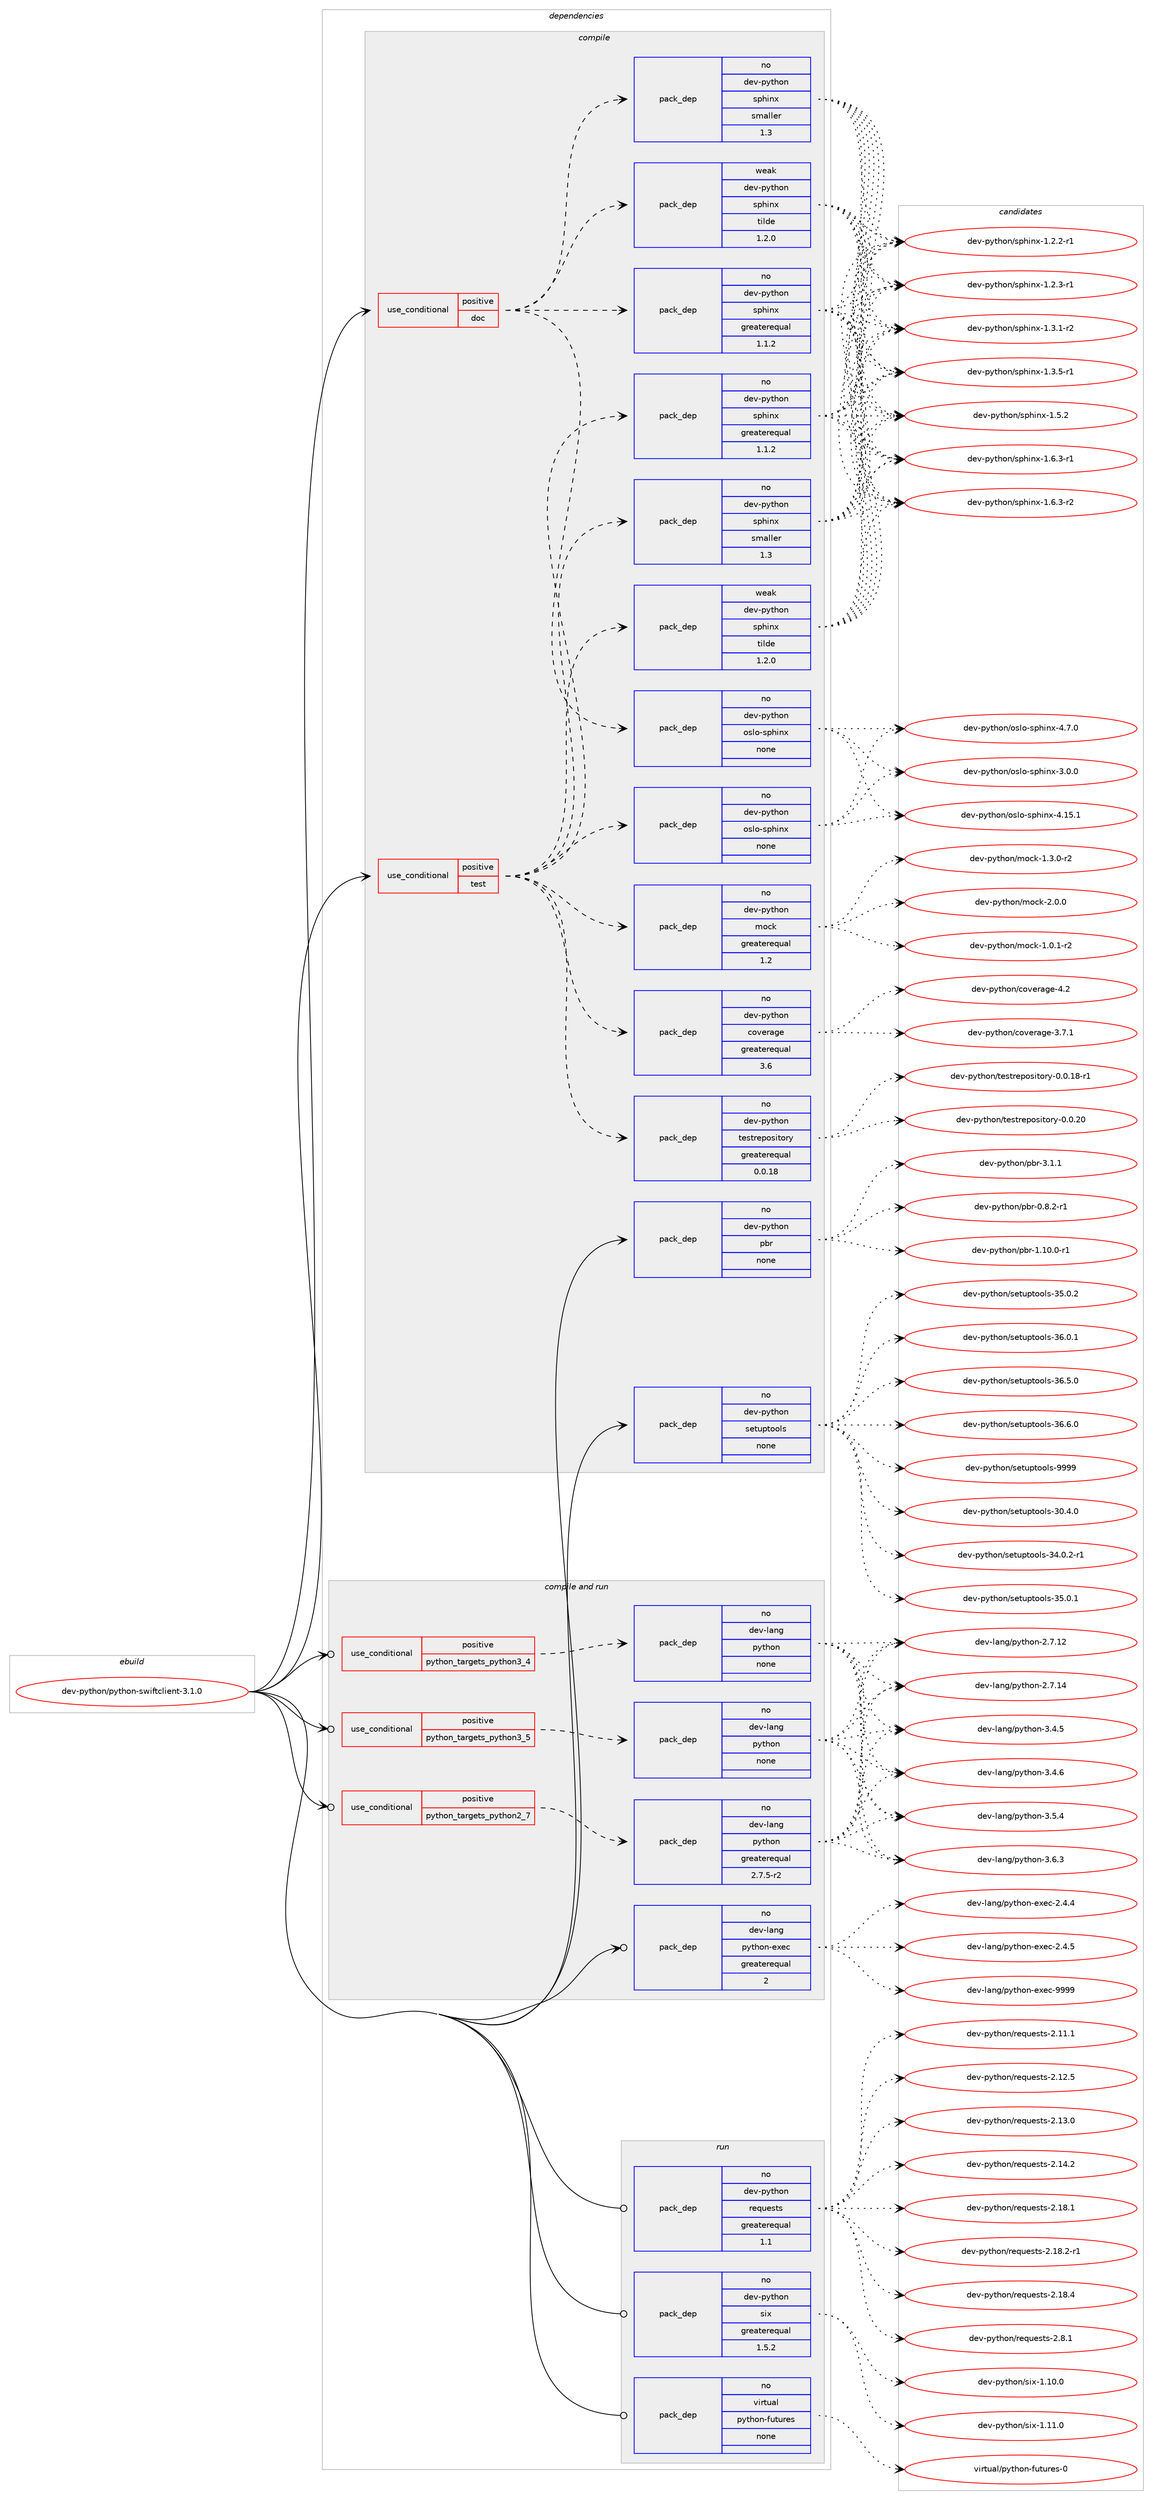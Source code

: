 digraph prolog {

# *************
# Graph options
# *************

newrank=true;
concentrate=true;
compound=true;
graph [rankdir=LR,fontname=Helvetica,fontsize=10,ranksep=1.5];#, ranksep=2.5, nodesep=0.2];
edge  [arrowhead=vee];
node  [fontname=Helvetica,fontsize=10];

# **********
# The ebuild
# **********

subgraph cluster_leftcol {
color=gray;
rank=same;
label=<<i>ebuild</i>>;
id [label="dev-python/python-swiftclient-3.1.0", color=red, width=4, href="../dev-python/python-swiftclient-3.1.0.svg"];
}

# ****************
# The dependencies
# ****************

subgraph cluster_midcol {
color=gray;
label=<<i>dependencies</i>>;
subgraph cluster_compile {
fillcolor="#eeeeee";
style=filled;
label=<<i>compile</i>>;
subgraph cond40395 {
dependency183441 [label=<<TABLE BORDER="0" CELLBORDER="1" CELLSPACING="0" CELLPADDING="4"><TR><TD ROWSPAN="3" CELLPADDING="10">use_conditional</TD></TR><TR><TD>positive</TD></TR><TR><TD>doc</TD></TR></TABLE>>, shape=none, color=red];
subgraph pack139097 {
dependency183442 [label=<<TABLE BORDER="0" CELLBORDER="1" CELLSPACING="0" CELLPADDING="4" WIDTH="220"><TR><TD ROWSPAN="6" CELLPADDING="30">pack_dep</TD></TR><TR><TD WIDTH="110">no</TD></TR><TR><TD>dev-python</TD></TR><TR><TD>oslo-sphinx</TD></TR><TR><TD>none</TD></TR><TR><TD></TD></TR></TABLE>>, shape=none, color=blue];
}
dependency183441:e -> dependency183442:w [weight=20,style="dashed",arrowhead="vee"];
subgraph pack139098 {
dependency183443 [label=<<TABLE BORDER="0" CELLBORDER="1" CELLSPACING="0" CELLPADDING="4" WIDTH="220"><TR><TD ROWSPAN="6" CELLPADDING="30">pack_dep</TD></TR><TR><TD WIDTH="110">no</TD></TR><TR><TD>dev-python</TD></TR><TR><TD>sphinx</TD></TR><TR><TD>greaterequal</TD></TR><TR><TD>1.1.2</TD></TR></TABLE>>, shape=none, color=blue];
}
dependency183441:e -> dependency183443:w [weight=20,style="dashed",arrowhead="vee"];
subgraph pack139099 {
dependency183444 [label=<<TABLE BORDER="0" CELLBORDER="1" CELLSPACING="0" CELLPADDING="4" WIDTH="220"><TR><TD ROWSPAN="6" CELLPADDING="30">pack_dep</TD></TR><TR><TD WIDTH="110">weak</TD></TR><TR><TD>dev-python</TD></TR><TR><TD>sphinx</TD></TR><TR><TD>tilde</TD></TR><TR><TD>1.2.0</TD></TR></TABLE>>, shape=none, color=blue];
}
dependency183441:e -> dependency183444:w [weight=20,style="dashed",arrowhead="vee"];
subgraph pack139100 {
dependency183445 [label=<<TABLE BORDER="0" CELLBORDER="1" CELLSPACING="0" CELLPADDING="4" WIDTH="220"><TR><TD ROWSPAN="6" CELLPADDING="30">pack_dep</TD></TR><TR><TD WIDTH="110">no</TD></TR><TR><TD>dev-python</TD></TR><TR><TD>sphinx</TD></TR><TR><TD>smaller</TD></TR><TR><TD>1.3</TD></TR></TABLE>>, shape=none, color=blue];
}
dependency183441:e -> dependency183445:w [weight=20,style="dashed",arrowhead="vee"];
}
id:e -> dependency183441:w [weight=20,style="solid",arrowhead="vee"];
subgraph cond40396 {
dependency183446 [label=<<TABLE BORDER="0" CELLBORDER="1" CELLSPACING="0" CELLPADDING="4"><TR><TD ROWSPAN="3" CELLPADDING="10">use_conditional</TD></TR><TR><TD>positive</TD></TR><TR><TD>test</TD></TR></TABLE>>, shape=none, color=red];
subgraph pack139101 {
dependency183447 [label=<<TABLE BORDER="0" CELLBORDER="1" CELLSPACING="0" CELLPADDING="4" WIDTH="220"><TR><TD ROWSPAN="6" CELLPADDING="30">pack_dep</TD></TR><TR><TD WIDTH="110">no</TD></TR><TR><TD>dev-python</TD></TR><TR><TD>coverage</TD></TR><TR><TD>greaterequal</TD></TR><TR><TD>3.6</TD></TR></TABLE>>, shape=none, color=blue];
}
dependency183446:e -> dependency183447:w [weight=20,style="dashed",arrowhead="vee"];
subgraph pack139102 {
dependency183448 [label=<<TABLE BORDER="0" CELLBORDER="1" CELLSPACING="0" CELLPADDING="4" WIDTH="220"><TR><TD ROWSPAN="6" CELLPADDING="30">pack_dep</TD></TR><TR><TD WIDTH="110">no</TD></TR><TR><TD>dev-python</TD></TR><TR><TD>mock</TD></TR><TR><TD>greaterequal</TD></TR><TR><TD>1.2</TD></TR></TABLE>>, shape=none, color=blue];
}
dependency183446:e -> dependency183448:w [weight=20,style="dashed",arrowhead="vee"];
subgraph pack139103 {
dependency183449 [label=<<TABLE BORDER="0" CELLBORDER="1" CELLSPACING="0" CELLPADDING="4" WIDTH="220"><TR><TD ROWSPAN="6" CELLPADDING="30">pack_dep</TD></TR><TR><TD WIDTH="110">no</TD></TR><TR><TD>dev-python</TD></TR><TR><TD>oslo-sphinx</TD></TR><TR><TD>none</TD></TR><TR><TD></TD></TR></TABLE>>, shape=none, color=blue];
}
dependency183446:e -> dependency183449:w [weight=20,style="dashed",arrowhead="vee"];
subgraph pack139104 {
dependency183450 [label=<<TABLE BORDER="0" CELLBORDER="1" CELLSPACING="0" CELLPADDING="4" WIDTH="220"><TR><TD ROWSPAN="6" CELLPADDING="30">pack_dep</TD></TR><TR><TD WIDTH="110">no</TD></TR><TR><TD>dev-python</TD></TR><TR><TD>sphinx</TD></TR><TR><TD>greaterequal</TD></TR><TR><TD>1.1.2</TD></TR></TABLE>>, shape=none, color=blue];
}
dependency183446:e -> dependency183450:w [weight=20,style="dashed",arrowhead="vee"];
subgraph pack139105 {
dependency183451 [label=<<TABLE BORDER="0" CELLBORDER="1" CELLSPACING="0" CELLPADDING="4" WIDTH="220"><TR><TD ROWSPAN="6" CELLPADDING="30">pack_dep</TD></TR><TR><TD WIDTH="110">weak</TD></TR><TR><TD>dev-python</TD></TR><TR><TD>sphinx</TD></TR><TR><TD>tilde</TD></TR><TR><TD>1.2.0</TD></TR></TABLE>>, shape=none, color=blue];
}
dependency183446:e -> dependency183451:w [weight=20,style="dashed",arrowhead="vee"];
subgraph pack139106 {
dependency183452 [label=<<TABLE BORDER="0" CELLBORDER="1" CELLSPACING="0" CELLPADDING="4" WIDTH="220"><TR><TD ROWSPAN="6" CELLPADDING="30">pack_dep</TD></TR><TR><TD WIDTH="110">no</TD></TR><TR><TD>dev-python</TD></TR><TR><TD>sphinx</TD></TR><TR><TD>smaller</TD></TR><TR><TD>1.3</TD></TR></TABLE>>, shape=none, color=blue];
}
dependency183446:e -> dependency183452:w [weight=20,style="dashed",arrowhead="vee"];
subgraph pack139107 {
dependency183453 [label=<<TABLE BORDER="0" CELLBORDER="1" CELLSPACING="0" CELLPADDING="4" WIDTH="220"><TR><TD ROWSPAN="6" CELLPADDING="30">pack_dep</TD></TR><TR><TD WIDTH="110">no</TD></TR><TR><TD>dev-python</TD></TR><TR><TD>testrepository</TD></TR><TR><TD>greaterequal</TD></TR><TR><TD>0.0.18</TD></TR></TABLE>>, shape=none, color=blue];
}
dependency183446:e -> dependency183453:w [weight=20,style="dashed",arrowhead="vee"];
}
id:e -> dependency183446:w [weight=20,style="solid",arrowhead="vee"];
subgraph pack139108 {
dependency183454 [label=<<TABLE BORDER="0" CELLBORDER="1" CELLSPACING="0" CELLPADDING="4" WIDTH="220"><TR><TD ROWSPAN="6" CELLPADDING="30">pack_dep</TD></TR><TR><TD WIDTH="110">no</TD></TR><TR><TD>dev-python</TD></TR><TR><TD>pbr</TD></TR><TR><TD>none</TD></TR><TR><TD></TD></TR></TABLE>>, shape=none, color=blue];
}
id:e -> dependency183454:w [weight=20,style="solid",arrowhead="vee"];
subgraph pack139109 {
dependency183455 [label=<<TABLE BORDER="0" CELLBORDER="1" CELLSPACING="0" CELLPADDING="4" WIDTH="220"><TR><TD ROWSPAN="6" CELLPADDING="30">pack_dep</TD></TR><TR><TD WIDTH="110">no</TD></TR><TR><TD>dev-python</TD></TR><TR><TD>setuptools</TD></TR><TR><TD>none</TD></TR><TR><TD></TD></TR></TABLE>>, shape=none, color=blue];
}
id:e -> dependency183455:w [weight=20,style="solid",arrowhead="vee"];
}
subgraph cluster_compileandrun {
fillcolor="#eeeeee";
style=filled;
label=<<i>compile and run</i>>;
subgraph cond40397 {
dependency183456 [label=<<TABLE BORDER="0" CELLBORDER="1" CELLSPACING="0" CELLPADDING="4"><TR><TD ROWSPAN="3" CELLPADDING="10">use_conditional</TD></TR><TR><TD>positive</TD></TR><TR><TD>python_targets_python2_7</TD></TR></TABLE>>, shape=none, color=red];
subgraph pack139110 {
dependency183457 [label=<<TABLE BORDER="0" CELLBORDER="1" CELLSPACING="0" CELLPADDING="4" WIDTH="220"><TR><TD ROWSPAN="6" CELLPADDING="30">pack_dep</TD></TR><TR><TD WIDTH="110">no</TD></TR><TR><TD>dev-lang</TD></TR><TR><TD>python</TD></TR><TR><TD>greaterequal</TD></TR><TR><TD>2.7.5-r2</TD></TR></TABLE>>, shape=none, color=blue];
}
dependency183456:e -> dependency183457:w [weight=20,style="dashed",arrowhead="vee"];
}
id:e -> dependency183456:w [weight=20,style="solid",arrowhead="odotvee"];
subgraph cond40398 {
dependency183458 [label=<<TABLE BORDER="0" CELLBORDER="1" CELLSPACING="0" CELLPADDING="4"><TR><TD ROWSPAN="3" CELLPADDING="10">use_conditional</TD></TR><TR><TD>positive</TD></TR><TR><TD>python_targets_python3_4</TD></TR></TABLE>>, shape=none, color=red];
subgraph pack139111 {
dependency183459 [label=<<TABLE BORDER="0" CELLBORDER="1" CELLSPACING="0" CELLPADDING="4" WIDTH="220"><TR><TD ROWSPAN="6" CELLPADDING="30">pack_dep</TD></TR><TR><TD WIDTH="110">no</TD></TR><TR><TD>dev-lang</TD></TR><TR><TD>python</TD></TR><TR><TD>none</TD></TR><TR><TD></TD></TR></TABLE>>, shape=none, color=blue];
}
dependency183458:e -> dependency183459:w [weight=20,style="dashed",arrowhead="vee"];
}
id:e -> dependency183458:w [weight=20,style="solid",arrowhead="odotvee"];
subgraph cond40399 {
dependency183460 [label=<<TABLE BORDER="0" CELLBORDER="1" CELLSPACING="0" CELLPADDING="4"><TR><TD ROWSPAN="3" CELLPADDING="10">use_conditional</TD></TR><TR><TD>positive</TD></TR><TR><TD>python_targets_python3_5</TD></TR></TABLE>>, shape=none, color=red];
subgraph pack139112 {
dependency183461 [label=<<TABLE BORDER="0" CELLBORDER="1" CELLSPACING="0" CELLPADDING="4" WIDTH="220"><TR><TD ROWSPAN="6" CELLPADDING="30">pack_dep</TD></TR><TR><TD WIDTH="110">no</TD></TR><TR><TD>dev-lang</TD></TR><TR><TD>python</TD></TR><TR><TD>none</TD></TR><TR><TD></TD></TR></TABLE>>, shape=none, color=blue];
}
dependency183460:e -> dependency183461:w [weight=20,style="dashed",arrowhead="vee"];
}
id:e -> dependency183460:w [weight=20,style="solid",arrowhead="odotvee"];
subgraph pack139113 {
dependency183462 [label=<<TABLE BORDER="0" CELLBORDER="1" CELLSPACING="0" CELLPADDING="4" WIDTH="220"><TR><TD ROWSPAN="6" CELLPADDING="30">pack_dep</TD></TR><TR><TD WIDTH="110">no</TD></TR><TR><TD>dev-lang</TD></TR><TR><TD>python-exec</TD></TR><TR><TD>greaterequal</TD></TR><TR><TD>2</TD></TR></TABLE>>, shape=none, color=blue];
}
id:e -> dependency183462:w [weight=20,style="solid",arrowhead="odotvee"];
}
subgraph cluster_run {
fillcolor="#eeeeee";
style=filled;
label=<<i>run</i>>;
subgraph pack139114 {
dependency183463 [label=<<TABLE BORDER="0" CELLBORDER="1" CELLSPACING="0" CELLPADDING="4" WIDTH="220"><TR><TD ROWSPAN="6" CELLPADDING="30">pack_dep</TD></TR><TR><TD WIDTH="110">no</TD></TR><TR><TD>dev-python</TD></TR><TR><TD>requests</TD></TR><TR><TD>greaterequal</TD></TR><TR><TD>1.1</TD></TR></TABLE>>, shape=none, color=blue];
}
id:e -> dependency183463:w [weight=20,style="solid",arrowhead="odot"];
subgraph pack139115 {
dependency183464 [label=<<TABLE BORDER="0" CELLBORDER="1" CELLSPACING="0" CELLPADDING="4" WIDTH="220"><TR><TD ROWSPAN="6" CELLPADDING="30">pack_dep</TD></TR><TR><TD WIDTH="110">no</TD></TR><TR><TD>dev-python</TD></TR><TR><TD>six</TD></TR><TR><TD>greaterequal</TD></TR><TR><TD>1.5.2</TD></TR></TABLE>>, shape=none, color=blue];
}
id:e -> dependency183464:w [weight=20,style="solid",arrowhead="odot"];
subgraph pack139116 {
dependency183465 [label=<<TABLE BORDER="0" CELLBORDER="1" CELLSPACING="0" CELLPADDING="4" WIDTH="220"><TR><TD ROWSPAN="6" CELLPADDING="30">pack_dep</TD></TR><TR><TD WIDTH="110">no</TD></TR><TR><TD>virtual</TD></TR><TR><TD>python-futures</TD></TR><TR><TD>none</TD></TR><TR><TD></TD></TR></TABLE>>, shape=none, color=blue];
}
id:e -> dependency183465:w [weight=20,style="solid",arrowhead="odot"];
}
}

# **************
# The candidates
# **************

subgraph cluster_choices {
rank=same;
color=gray;
label=<<i>candidates</i>>;

subgraph choice139097 {
color=black;
nodesep=1;
choice100101118451121211161041111104711111510811145115112104105110120455146484648 [label="dev-python/oslo-sphinx-3.0.0", color=red, width=4,href="../dev-python/oslo-sphinx-3.0.0.svg"];
choice10010111845112121116104111110471111151081114511511210410511012045524649534649 [label="dev-python/oslo-sphinx-4.15.1", color=red, width=4,href="../dev-python/oslo-sphinx-4.15.1.svg"];
choice100101118451121211161041111104711111510811145115112104105110120455246554648 [label="dev-python/oslo-sphinx-4.7.0", color=red, width=4,href="../dev-python/oslo-sphinx-4.7.0.svg"];
dependency183442:e -> choice100101118451121211161041111104711111510811145115112104105110120455146484648:w [style=dotted,weight="100"];
dependency183442:e -> choice10010111845112121116104111110471111151081114511511210410511012045524649534649:w [style=dotted,weight="100"];
dependency183442:e -> choice100101118451121211161041111104711111510811145115112104105110120455246554648:w [style=dotted,weight="100"];
}
subgraph choice139098 {
color=black;
nodesep=1;
choice10010111845112121116104111110471151121041051101204549465046504511449 [label="dev-python/sphinx-1.2.2-r1", color=red, width=4,href="../dev-python/sphinx-1.2.2-r1.svg"];
choice10010111845112121116104111110471151121041051101204549465046514511449 [label="dev-python/sphinx-1.2.3-r1", color=red, width=4,href="../dev-python/sphinx-1.2.3-r1.svg"];
choice10010111845112121116104111110471151121041051101204549465146494511450 [label="dev-python/sphinx-1.3.1-r2", color=red, width=4,href="../dev-python/sphinx-1.3.1-r2.svg"];
choice10010111845112121116104111110471151121041051101204549465146534511449 [label="dev-python/sphinx-1.3.5-r1", color=red, width=4,href="../dev-python/sphinx-1.3.5-r1.svg"];
choice1001011184511212111610411111047115112104105110120454946534650 [label="dev-python/sphinx-1.5.2", color=red, width=4,href="../dev-python/sphinx-1.5.2.svg"];
choice10010111845112121116104111110471151121041051101204549465446514511449 [label="dev-python/sphinx-1.6.3-r1", color=red, width=4,href="../dev-python/sphinx-1.6.3-r1.svg"];
choice10010111845112121116104111110471151121041051101204549465446514511450 [label="dev-python/sphinx-1.6.3-r2", color=red, width=4,href="../dev-python/sphinx-1.6.3-r2.svg"];
dependency183443:e -> choice10010111845112121116104111110471151121041051101204549465046504511449:w [style=dotted,weight="100"];
dependency183443:e -> choice10010111845112121116104111110471151121041051101204549465046514511449:w [style=dotted,weight="100"];
dependency183443:e -> choice10010111845112121116104111110471151121041051101204549465146494511450:w [style=dotted,weight="100"];
dependency183443:e -> choice10010111845112121116104111110471151121041051101204549465146534511449:w [style=dotted,weight="100"];
dependency183443:e -> choice1001011184511212111610411111047115112104105110120454946534650:w [style=dotted,weight="100"];
dependency183443:e -> choice10010111845112121116104111110471151121041051101204549465446514511449:w [style=dotted,weight="100"];
dependency183443:e -> choice10010111845112121116104111110471151121041051101204549465446514511450:w [style=dotted,weight="100"];
}
subgraph choice139099 {
color=black;
nodesep=1;
choice10010111845112121116104111110471151121041051101204549465046504511449 [label="dev-python/sphinx-1.2.2-r1", color=red, width=4,href="../dev-python/sphinx-1.2.2-r1.svg"];
choice10010111845112121116104111110471151121041051101204549465046514511449 [label="dev-python/sphinx-1.2.3-r1", color=red, width=4,href="../dev-python/sphinx-1.2.3-r1.svg"];
choice10010111845112121116104111110471151121041051101204549465146494511450 [label="dev-python/sphinx-1.3.1-r2", color=red, width=4,href="../dev-python/sphinx-1.3.1-r2.svg"];
choice10010111845112121116104111110471151121041051101204549465146534511449 [label="dev-python/sphinx-1.3.5-r1", color=red, width=4,href="../dev-python/sphinx-1.3.5-r1.svg"];
choice1001011184511212111610411111047115112104105110120454946534650 [label="dev-python/sphinx-1.5.2", color=red, width=4,href="../dev-python/sphinx-1.5.2.svg"];
choice10010111845112121116104111110471151121041051101204549465446514511449 [label="dev-python/sphinx-1.6.3-r1", color=red, width=4,href="../dev-python/sphinx-1.6.3-r1.svg"];
choice10010111845112121116104111110471151121041051101204549465446514511450 [label="dev-python/sphinx-1.6.3-r2", color=red, width=4,href="../dev-python/sphinx-1.6.3-r2.svg"];
dependency183444:e -> choice10010111845112121116104111110471151121041051101204549465046504511449:w [style=dotted,weight="100"];
dependency183444:e -> choice10010111845112121116104111110471151121041051101204549465046514511449:w [style=dotted,weight="100"];
dependency183444:e -> choice10010111845112121116104111110471151121041051101204549465146494511450:w [style=dotted,weight="100"];
dependency183444:e -> choice10010111845112121116104111110471151121041051101204549465146534511449:w [style=dotted,weight="100"];
dependency183444:e -> choice1001011184511212111610411111047115112104105110120454946534650:w [style=dotted,weight="100"];
dependency183444:e -> choice10010111845112121116104111110471151121041051101204549465446514511449:w [style=dotted,weight="100"];
dependency183444:e -> choice10010111845112121116104111110471151121041051101204549465446514511450:w [style=dotted,weight="100"];
}
subgraph choice139100 {
color=black;
nodesep=1;
choice10010111845112121116104111110471151121041051101204549465046504511449 [label="dev-python/sphinx-1.2.2-r1", color=red, width=4,href="../dev-python/sphinx-1.2.2-r1.svg"];
choice10010111845112121116104111110471151121041051101204549465046514511449 [label="dev-python/sphinx-1.2.3-r1", color=red, width=4,href="../dev-python/sphinx-1.2.3-r1.svg"];
choice10010111845112121116104111110471151121041051101204549465146494511450 [label="dev-python/sphinx-1.3.1-r2", color=red, width=4,href="../dev-python/sphinx-1.3.1-r2.svg"];
choice10010111845112121116104111110471151121041051101204549465146534511449 [label="dev-python/sphinx-1.3.5-r1", color=red, width=4,href="../dev-python/sphinx-1.3.5-r1.svg"];
choice1001011184511212111610411111047115112104105110120454946534650 [label="dev-python/sphinx-1.5.2", color=red, width=4,href="../dev-python/sphinx-1.5.2.svg"];
choice10010111845112121116104111110471151121041051101204549465446514511449 [label="dev-python/sphinx-1.6.3-r1", color=red, width=4,href="../dev-python/sphinx-1.6.3-r1.svg"];
choice10010111845112121116104111110471151121041051101204549465446514511450 [label="dev-python/sphinx-1.6.3-r2", color=red, width=4,href="../dev-python/sphinx-1.6.3-r2.svg"];
dependency183445:e -> choice10010111845112121116104111110471151121041051101204549465046504511449:w [style=dotted,weight="100"];
dependency183445:e -> choice10010111845112121116104111110471151121041051101204549465046514511449:w [style=dotted,weight="100"];
dependency183445:e -> choice10010111845112121116104111110471151121041051101204549465146494511450:w [style=dotted,weight="100"];
dependency183445:e -> choice10010111845112121116104111110471151121041051101204549465146534511449:w [style=dotted,weight="100"];
dependency183445:e -> choice1001011184511212111610411111047115112104105110120454946534650:w [style=dotted,weight="100"];
dependency183445:e -> choice10010111845112121116104111110471151121041051101204549465446514511449:w [style=dotted,weight="100"];
dependency183445:e -> choice10010111845112121116104111110471151121041051101204549465446514511450:w [style=dotted,weight="100"];
}
subgraph choice139101 {
color=black;
nodesep=1;
choice10010111845112121116104111110479911111810111497103101455146554649 [label="dev-python/coverage-3.7.1", color=red, width=4,href="../dev-python/coverage-3.7.1.svg"];
choice1001011184511212111610411111047991111181011149710310145524650 [label="dev-python/coverage-4.2", color=red, width=4,href="../dev-python/coverage-4.2.svg"];
dependency183447:e -> choice10010111845112121116104111110479911111810111497103101455146554649:w [style=dotted,weight="100"];
dependency183447:e -> choice1001011184511212111610411111047991111181011149710310145524650:w [style=dotted,weight="100"];
}
subgraph choice139102 {
color=black;
nodesep=1;
choice1001011184511212111610411111047109111991074549464846494511450 [label="dev-python/mock-1.0.1-r2", color=red, width=4,href="../dev-python/mock-1.0.1-r2.svg"];
choice1001011184511212111610411111047109111991074549465146484511450 [label="dev-python/mock-1.3.0-r2", color=red, width=4,href="../dev-python/mock-1.3.0-r2.svg"];
choice100101118451121211161041111104710911199107455046484648 [label="dev-python/mock-2.0.0", color=red, width=4,href="../dev-python/mock-2.0.0.svg"];
dependency183448:e -> choice1001011184511212111610411111047109111991074549464846494511450:w [style=dotted,weight="100"];
dependency183448:e -> choice1001011184511212111610411111047109111991074549465146484511450:w [style=dotted,weight="100"];
dependency183448:e -> choice100101118451121211161041111104710911199107455046484648:w [style=dotted,weight="100"];
}
subgraph choice139103 {
color=black;
nodesep=1;
choice100101118451121211161041111104711111510811145115112104105110120455146484648 [label="dev-python/oslo-sphinx-3.0.0", color=red, width=4,href="../dev-python/oslo-sphinx-3.0.0.svg"];
choice10010111845112121116104111110471111151081114511511210410511012045524649534649 [label="dev-python/oslo-sphinx-4.15.1", color=red, width=4,href="../dev-python/oslo-sphinx-4.15.1.svg"];
choice100101118451121211161041111104711111510811145115112104105110120455246554648 [label="dev-python/oslo-sphinx-4.7.0", color=red, width=4,href="../dev-python/oslo-sphinx-4.7.0.svg"];
dependency183449:e -> choice100101118451121211161041111104711111510811145115112104105110120455146484648:w [style=dotted,weight="100"];
dependency183449:e -> choice10010111845112121116104111110471111151081114511511210410511012045524649534649:w [style=dotted,weight="100"];
dependency183449:e -> choice100101118451121211161041111104711111510811145115112104105110120455246554648:w [style=dotted,weight="100"];
}
subgraph choice139104 {
color=black;
nodesep=1;
choice10010111845112121116104111110471151121041051101204549465046504511449 [label="dev-python/sphinx-1.2.2-r1", color=red, width=4,href="../dev-python/sphinx-1.2.2-r1.svg"];
choice10010111845112121116104111110471151121041051101204549465046514511449 [label="dev-python/sphinx-1.2.3-r1", color=red, width=4,href="../dev-python/sphinx-1.2.3-r1.svg"];
choice10010111845112121116104111110471151121041051101204549465146494511450 [label="dev-python/sphinx-1.3.1-r2", color=red, width=4,href="../dev-python/sphinx-1.3.1-r2.svg"];
choice10010111845112121116104111110471151121041051101204549465146534511449 [label="dev-python/sphinx-1.3.5-r1", color=red, width=4,href="../dev-python/sphinx-1.3.5-r1.svg"];
choice1001011184511212111610411111047115112104105110120454946534650 [label="dev-python/sphinx-1.5.2", color=red, width=4,href="../dev-python/sphinx-1.5.2.svg"];
choice10010111845112121116104111110471151121041051101204549465446514511449 [label="dev-python/sphinx-1.6.3-r1", color=red, width=4,href="../dev-python/sphinx-1.6.3-r1.svg"];
choice10010111845112121116104111110471151121041051101204549465446514511450 [label="dev-python/sphinx-1.6.3-r2", color=red, width=4,href="../dev-python/sphinx-1.6.3-r2.svg"];
dependency183450:e -> choice10010111845112121116104111110471151121041051101204549465046504511449:w [style=dotted,weight="100"];
dependency183450:e -> choice10010111845112121116104111110471151121041051101204549465046514511449:w [style=dotted,weight="100"];
dependency183450:e -> choice10010111845112121116104111110471151121041051101204549465146494511450:w [style=dotted,weight="100"];
dependency183450:e -> choice10010111845112121116104111110471151121041051101204549465146534511449:w [style=dotted,weight="100"];
dependency183450:e -> choice1001011184511212111610411111047115112104105110120454946534650:w [style=dotted,weight="100"];
dependency183450:e -> choice10010111845112121116104111110471151121041051101204549465446514511449:w [style=dotted,weight="100"];
dependency183450:e -> choice10010111845112121116104111110471151121041051101204549465446514511450:w [style=dotted,weight="100"];
}
subgraph choice139105 {
color=black;
nodesep=1;
choice10010111845112121116104111110471151121041051101204549465046504511449 [label="dev-python/sphinx-1.2.2-r1", color=red, width=4,href="../dev-python/sphinx-1.2.2-r1.svg"];
choice10010111845112121116104111110471151121041051101204549465046514511449 [label="dev-python/sphinx-1.2.3-r1", color=red, width=4,href="../dev-python/sphinx-1.2.3-r1.svg"];
choice10010111845112121116104111110471151121041051101204549465146494511450 [label="dev-python/sphinx-1.3.1-r2", color=red, width=4,href="../dev-python/sphinx-1.3.1-r2.svg"];
choice10010111845112121116104111110471151121041051101204549465146534511449 [label="dev-python/sphinx-1.3.5-r1", color=red, width=4,href="../dev-python/sphinx-1.3.5-r1.svg"];
choice1001011184511212111610411111047115112104105110120454946534650 [label="dev-python/sphinx-1.5.2", color=red, width=4,href="../dev-python/sphinx-1.5.2.svg"];
choice10010111845112121116104111110471151121041051101204549465446514511449 [label="dev-python/sphinx-1.6.3-r1", color=red, width=4,href="../dev-python/sphinx-1.6.3-r1.svg"];
choice10010111845112121116104111110471151121041051101204549465446514511450 [label="dev-python/sphinx-1.6.3-r2", color=red, width=4,href="../dev-python/sphinx-1.6.3-r2.svg"];
dependency183451:e -> choice10010111845112121116104111110471151121041051101204549465046504511449:w [style=dotted,weight="100"];
dependency183451:e -> choice10010111845112121116104111110471151121041051101204549465046514511449:w [style=dotted,weight="100"];
dependency183451:e -> choice10010111845112121116104111110471151121041051101204549465146494511450:w [style=dotted,weight="100"];
dependency183451:e -> choice10010111845112121116104111110471151121041051101204549465146534511449:w [style=dotted,weight="100"];
dependency183451:e -> choice1001011184511212111610411111047115112104105110120454946534650:w [style=dotted,weight="100"];
dependency183451:e -> choice10010111845112121116104111110471151121041051101204549465446514511449:w [style=dotted,weight="100"];
dependency183451:e -> choice10010111845112121116104111110471151121041051101204549465446514511450:w [style=dotted,weight="100"];
}
subgraph choice139106 {
color=black;
nodesep=1;
choice10010111845112121116104111110471151121041051101204549465046504511449 [label="dev-python/sphinx-1.2.2-r1", color=red, width=4,href="../dev-python/sphinx-1.2.2-r1.svg"];
choice10010111845112121116104111110471151121041051101204549465046514511449 [label="dev-python/sphinx-1.2.3-r1", color=red, width=4,href="../dev-python/sphinx-1.2.3-r1.svg"];
choice10010111845112121116104111110471151121041051101204549465146494511450 [label="dev-python/sphinx-1.3.1-r2", color=red, width=4,href="../dev-python/sphinx-1.3.1-r2.svg"];
choice10010111845112121116104111110471151121041051101204549465146534511449 [label="dev-python/sphinx-1.3.5-r1", color=red, width=4,href="../dev-python/sphinx-1.3.5-r1.svg"];
choice1001011184511212111610411111047115112104105110120454946534650 [label="dev-python/sphinx-1.5.2", color=red, width=4,href="../dev-python/sphinx-1.5.2.svg"];
choice10010111845112121116104111110471151121041051101204549465446514511449 [label="dev-python/sphinx-1.6.3-r1", color=red, width=4,href="../dev-python/sphinx-1.6.3-r1.svg"];
choice10010111845112121116104111110471151121041051101204549465446514511450 [label="dev-python/sphinx-1.6.3-r2", color=red, width=4,href="../dev-python/sphinx-1.6.3-r2.svg"];
dependency183452:e -> choice10010111845112121116104111110471151121041051101204549465046504511449:w [style=dotted,weight="100"];
dependency183452:e -> choice10010111845112121116104111110471151121041051101204549465046514511449:w [style=dotted,weight="100"];
dependency183452:e -> choice10010111845112121116104111110471151121041051101204549465146494511450:w [style=dotted,weight="100"];
dependency183452:e -> choice10010111845112121116104111110471151121041051101204549465146534511449:w [style=dotted,weight="100"];
dependency183452:e -> choice1001011184511212111610411111047115112104105110120454946534650:w [style=dotted,weight="100"];
dependency183452:e -> choice10010111845112121116104111110471151121041051101204549465446514511449:w [style=dotted,weight="100"];
dependency183452:e -> choice10010111845112121116104111110471151121041051101204549465446514511450:w [style=dotted,weight="100"];
}
subgraph choice139107 {
color=black;
nodesep=1;
choice1001011184511212111610411111047116101115116114101112111115105116111114121454846484649564511449 [label="dev-python/testrepository-0.0.18-r1", color=red, width=4,href="../dev-python/testrepository-0.0.18-r1.svg"];
choice100101118451121211161041111104711610111511611410111211111510511611111412145484648465048 [label="dev-python/testrepository-0.0.20", color=red, width=4,href="../dev-python/testrepository-0.0.20.svg"];
dependency183453:e -> choice1001011184511212111610411111047116101115116114101112111115105116111114121454846484649564511449:w [style=dotted,weight="100"];
dependency183453:e -> choice100101118451121211161041111104711610111511611410111211111510511611111412145484648465048:w [style=dotted,weight="100"];
}
subgraph choice139108 {
color=black;
nodesep=1;
choice1001011184511212111610411111047112981144548465646504511449 [label="dev-python/pbr-0.8.2-r1", color=red, width=4,href="../dev-python/pbr-0.8.2-r1.svg"];
choice100101118451121211161041111104711298114454946494846484511449 [label="dev-python/pbr-1.10.0-r1", color=red, width=4,href="../dev-python/pbr-1.10.0-r1.svg"];
choice100101118451121211161041111104711298114455146494649 [label="dev-python/pbr-3.1.1", color=red, width=4,href="../dev-python/pbr-3.1.1.svg"];
dependency183454:e -> choice1001011184511212111610411111047112981144548465646504511449:w [style=dotted,weight="100"];
dependency183454:e -> choice100101118451121211161041111104711298114454946494846484511449:w [style=dotted,weight="100"];
dependency183454:e -> choice100101118451121211161041111104711298114455146494649:w [style=dotted,weight="100"];
}
subgraph choice139109 {
color=black;
nodesep=1;
choice100101118451121211161041111104711510111611711211611111110811545514846524648 [label="dev-python/setuptools-30.4.0", color=red, width=4,href="../dev-python/setuptools-30.4.0.svg"];
choice1001011184511212111610411111047115101116117112116111111108115455152464846504511449 [label="dev-python/setuptools-34.0.2-r1", color=red, width=4,href="../dev-python/setuptools-34.0.2-r1.svg"];
choice100101118451121211161041111104711510111611711211611111110811545515346484649 [label="dev-python/setuptools-35.0.1", color=red, width=4,href="../dev-python/setuptools-35.0.1.svg"];
choice100101118451121211161041111104711510111611711211611111110811545515346484650 [label="dev-python/setuptools-35.0.2", color=red, width=4,href="../dev-python/setuptools-35.0.2.svg"];
choice100101118451121211161041111104711510111611711211611111110811545515446484649 [label="dev-python/setuptools-36.0.1", color=red, width=4,href="../dev-python/setuptools-36.0.1.svg"];
choice100101118451121211161041111104711510111611711211611111110811545515446534648 [label="dev-python/setuptools-36.5.0", color=red, width=4,href="../dev-python/setuptools-36.5.0.svg"];
choice100101118451121211161041111104711510111611711211611111110811545515446544648 [label="dev-python/setuptools-36.6.0", color=red, width=4,href="../dev-python/setuptools-36.6.0.svg"];
choice10010111845112121116104111110471151011161171121161111111081154557575757 [label="dev-python/setuptools-9999", color=red, width=4,href="../dev-python/setuptools-9999.svg"];
dependency183455:e -> choice100101118451121211161041111104711510111611711211611111110811545514846524648:w [style=dotted,weight="100"];
dependency183455:e -> choice1001011184511212111610411111047115101116117112116111111108115455152464846504511449:w [style=dotted,weight="100"];
dependency183455:e -> choice100101118451121211161041111104711510111611711211611111110811545515346484649:w [style=dotted,weight="100"];
dependency183455:e -> choice100101118451121211161041111104711510111611711211611111110811545515346484650:w [style=dotted,weight="100"];
dependency183455:e -> choice100101118451121211161041111104711510111611711211611111110811545515446484649:w [style=dotted,weight="100"];
dependency183455:e -> choice100101118451121211161041111104711510111611711211611111110811545515446534648:w [style=dotted,weight="100"];
dependency183455:e -> choice100101118451121211161041111104711510111611711211611111110811545515446544648:w [style=dotted,weight="100"];
dependency183455:e -> choice10010111845112121116104111110471151011161171121161111111081154557575757:w [style=dotted,weight="100"];
}
subgraph choice139110 {
color=black;
nodesep=1;
choice10010111845108971101034711212111610411111045504655464950 [label="dev-lang/python-2.7.12", color=red, width=4,href="../dev-lang/python-2.7.12.svg"];
choice10010111845108971101034711212111610411111045504655464952 [label="dev-lang/python-2.7.14", color=red, width=4,href="../dev-lang/python-2.7.14.svg"];
choice100101118451089711010347112121116104111110455146524653 [label="dev-lang/python-3.4.5", color=red, width=4,href="../dev-lang/python-3.4.5.svg"];
choice100101118451089711010347112121116104111110455146524654 [label="dev-lang/python-3.4.6", color=red, width=4,href="../dev-lang/python-3.4.6.svg"];
choice100101118451089711010347112121116104111110455146534652 [label="dev-lang/python-3.5.4", color=red, width=4,href="../dev-lang/python-3.5.4.svg"];
choice100101118451089711010347112121116104111110455146544651 [label="dev-lang/python-3.6.3", color=red, width=4,href="../dev-lang/python-3.6.3.svg"];
dependency183457:e -> choice10010111845108971101034711212111610411111045504655464950:w [style=dotted,weight="100"];
dependency183457:e -> choice10010111845108971101034711212111610411111045504655464952:w [style=dotted,weight="100"];
dependency183457:e -> choice100101118451089711010347112121116104111110455146524653:w [style=dotted,weight="100"];
dependency183457:e -> choice100101118451089711010347112121116104111110455146524654:w [style=dotted,weight="100"];
dependency183457:e -> choice100101118451089711010347112121116104111110455146534652:w [style=dotted,weight="100"];
dependency183457:e -> choice100101118451089711010347112121116104111110455146544651:w [style=dotted,weight="100"];
}
subgraph choice139111 {
color=black;
nodesep=1;
choice10010111845108971101034711212111610411111045504655464950 [label="dev-lang/python-2.7.12", color=red, width=4,href="../dev-lang/python-2.7.12.svg"];
choice10010111845108971101034711212111610411111045504655464952 [label="dev-lang/python-2.7.14", color=red, width=4,href="../dev-lang/python-2.7.14.svg"];
choice100101118451089711010347112121116104111110455146524653 [label="dev-lang/python-3.4.5", color=red, width=4,href="../dev-lang/python-3.4.5.svg"];
choice100101118451089711010347112121116104111110455146524654 [label="dev-lang/python-3.4.6", color=red, width=4,href="../dev-lang/python-3.4.6.svg"];
choice100101118451089711010347112121116104111110455146534652 [label="dev-lang/python-3.5.4", color=red, width=4,href="../dev-lang/python-3.5.4.svg"];
choice100101118451089711010347112121116104111110455146544651 [label="dev-lang/python-3.6.3", color=red, width=4,href="../dev-lang/python-3.6.3.svg"];
dependency183459:e -> choice10010111845108971101034711212111610411111045504655464950:w [style=dotted,weight="100"];
dependency183459:e -> choice10010111845108971101034711212111610411111045504655464952:w [style=dotted,weight="100"];
dependency183459:e -> choice100101118451089711010347112121116104111110455146524653:w [style=dotted,weight="100"];
dependency183459:e -> choice100101118451089711010347112121116104111110455146524654:w [style=dotted,weight="100"];
dependency183459:e -> choice100101118451089711010347112121116104111110455146534652:w [style=dotted,weight="100"];
dependency183459:e -> choice100101118451089711010347112121116104111110455146544651:w [style=dotted,weight="100"];
}
subgraph choice139112 {
color=black;
nodesep=1;
choice10010111845108971101034711212111610411111045504655464950 [label="dev-lang/python-2.7.12", color=red, width=4,href="../dev-lang/python-2.7.12.svg"];
choice10010111845108971101034711212111610411111045504655464952 [label="dev-lang/python-2.7.14", color=red, width=4,href="../dev-lang/python-2.7.14.svg"];
choice100101118451089711010347112121116104111110455146524653 [label="dev-lang/python-3.4.5", color=red, width=4,href="../dev-lang/python-3.4.5.svg"];
choice100101118451089711010347112121116104111110455146524654 [label="dev-lang/python-3.4.6", color=red, width=4,href="../dev-lang/python-3.4.6.svg"];
choice100101118451089711010347112121116104111110455146534652 [label="dev-lang/python-3.5.4", color=red, width=4,href="../dev-lang/python-3.5.4.svg"];
choice100101118451089711010347112121116104111110455146544651 [label="dev-lang/python-3.6.3", color=red, width=4,href="../dev-lang/python-3.6.3.svg"];
dependency183461:e -> choice10010111845108971101034711212111610411111045504655464950:w [style=dotted,weight="100"];
dependency183461:e -> choice10010111845108971101034711212111610411111045504655464952:w [style=dotted,weight="100"];
dependency183461:e -> choice100101118451089711010347112121116104111110455146524653:w [style=dotted,weight="100"];
dependency183461:e -> choice100101118451089711010347112121116104111110455146524654:w [style=dotted,weight="100"];
dependency183461:e -> choice100101118451089711010347112121116104111110455146534652:w [style=dotted,weight="100"];
dependency183461:e -> choice100101118451089711010347112121116104111110455146544651:w [style=dotted,weight="100"];
}
subgraph choice139113 {
color=black;
nodesep=1;
choice1001011184510897110103471121211161041111104510112010199455046524652 [label="dev-lang/python-exec-2.4.4", color=red, width=4,href="../dev-lang/python-exec-2.4.4.svg"];
choice1001011184510897110103471121211161041111104510112010199455046524653 [label="dev-lang/python-exec-2.4.5", color=red, width=4,href="../dev-lang/python-exec-2.4.5.svg"];
choice10010111845108971101034711212111610411111045101120101994557575757 [label="dev-lang/python-exec-9999", color=red, width=4,href="../dev-lang/python-exec-9999.svg"];
dependency183462:e -> choice1001011184510897110103471121211161041111104510112010199455046524652:w [style=dotted,weight="100"];
dependency183462:e -> choice1001011184510897110103471121211161041111104510112010199455046524653:w [style=dotted,weight="100"];
dependency183462:e -> choice10010111845108971101034711212111610411111045101120101994557575757:w [style=dotted,weight="100"];
}
subgraph choice139114 {
color=black;
nodesep=1;
choice100101118451121211161041111104711410111311710111511611545504649494649 [label="dev-python/requests-2.11.1", color=red, width=4,href="../dev-python/requests-2.11.1.svg"];
choice100101118451121211161041111104711410111311710111511611545504649504653 [label="dev-python/requests-2.12.5", color=red, width=4,href="../dev-python/requests-2.12.5.svg"];
choice100101118451121211161041111104711410111311710111511611545504649514648 [label="dev-python/requests-2.13.0", color=red, width=4,href="../dev-python/requests-2.13.0.svg"];
choice100101118451121211161041111104711410111311710111511611545504649524650 [label="dev-python/requests-2.14.2", color=red, width=4,href="../dev-python/requests-2.14.2.svg"];
choice100101118451121211161041111104711410111311710111511611545504649564649 [label="dev-python/requests-2.18.1", color=red, width=4,href="../dev-python/requests-2.18.1.svg"];
choice1001011184511212111610411111047114101113117101115116115455046495646504511449 [label="dev-python/requests-2.18.2-r1", color=red, width=4,href="../dev-python/requests-2.18.2-r1.svg"];
choice100101118451121211161041111104711410111311710111511611545504649564652 [label="dev-python/requests-2.18.4", color=red, width=4,href="../dev-python/requests-2.18.4.svg"];
choice1001011184511212111610411111047114101113117101115116115455046564649 [label="dev-python/requests-2.8.1", color=red, width=4,href="../dev-python/requests-2.8.1.svg"];
dependency183463:e -> choice100101118451121211161041111104711410111311710111511611545504649494649:w [style=dotted,weight="100"];
dependency183463:e -> choice100101118451121211161041111104711410111311710111511611545504649504653:w [style=dotted,weight="100"];
dependency183463:e -> choice100101118451121211161041111104711410111311710111511611545504649514648:w [style=dotted,weight="100"];
dependency183463:e -> choice100101118451121211161041111104711410111311710111511611545504649524650:w [style=dotted,weight="100"];
dependency183463:e -> choice100101118451121211161041111104711410111311710111511611545504649564649:w [style=dotted,weight="100"];
dependency183463:e -> choice1001011184511212111610411111047114101113117101115116115455046495646504511449:w [style=dotted,weight="100"];
dependency183463:e -> choice100101118451121211161041111104711410111311710111511611545504649564652:w [style=dotted,weight="100"];
dependency183463:e -> choice1001011184511212111610411111047114101113117101115116115455046564649:w [style=dotted,weight="100"];
}
subgraph choice139115 {
color=black;
nodesep=1;
choice100101118451121211161041111104711510512045494649484648 [label="dev-python/six-1.10.0", color=red, width=4,href="../dev-python/six-1.10.0.svg"];
choice100101118451121211161041111104711510512045494649494648 [label="dev-python/six-1.11.0", color=red, width=4,href="../dev-python/six-1.11.0.svg"];
dependency183464:e -> choice100101118451121211161041111104711510512045494649484648:w [style=dotted,weight="100"];
dependency183464:e -> choice100101118451121211161041111104711510512045494649494648:w [style=dotted,weight="100"];
}
subgraph choice139116 {
color=black;
nodesep=1;
choice1181051141161179710847112121116104111110451021171161171141011154548 [label="virtual/python-futures-0", color=red, width=4,href="../virtual/python-futures-0.svg"];
dependency183465:e -> choice1181051141161179710847112121116104111110451021171161171141011154548:w [style=dotted,weight="100"];
}
}

}
